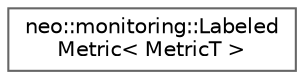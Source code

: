 digraph "Graphical Class Hierarchy"
{
 // LATEX_PDF_SIZE
  bgcolor="transparent";
  edge [fontname=Helvetica,fontsize=10,labelfontname=Helvetica,labelfontsize=10];
  node [fontname=Helvetica,fontsize=10,shape=box,height=0.2,width=0.4];
  rankdir="LR";
  Node0 [id="Node000000",label="neo::monitoring::Labeled\lMetric\< MetricT \>",height=0.2,width=0.4,color="grey40", fillcolor="white", style="filled",URL="$classneo_1_1monitoring_1_1_labeled_metric.html",tooltip="Labeled metric wrapper."];
}
